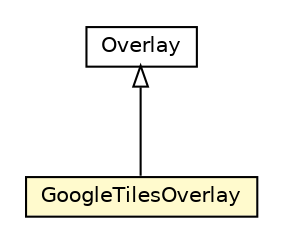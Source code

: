 #!/usr/local/bin/dot
#
# Class diagram 
# Generated by UMLGraph version R5_6-24-gf6e263 (http://www.umlgraph.org/)
#

digraph G {
	edge [fontname="Helvetica",fontsize=10,labelfontname="Helvetica",labelfontsize=10];
	node [fontname="Helvetica",fontsize=10,shape=plaintext];
	nodesep=0.25;
	ranksep=0.5;
	// org.osmdroid.google.overlay.GoogleTilesOverlay
	c388 [label=<<table title="org.osmdroid.google.overlay.GoogleTilesOverlay" border="0" cellborder="1" cellspacing="0" cellpadding="2" port="p" bgcolor="lemonChiffon" href="./GoogleTilesOverlay.html">
		<tr><td><table border="0" cellspacing="0" cellpadding="1">
<tr><td align="center" balign="center"> GoogleTilesOverlay </td></tr>
		</table></td></tr>
		</table>>, URL="./GoogleTilesOverlay.html", fontname="Helvetica", fontcolor="black", fontsize=10.0];
	//org.osmdroid.google.overlay.GoogleTilesOverlay extends Overlay
	c405:p -> c388:p [dir=back,arrowtail=empty];
	// Overlay
	c405[label=<<table title="Overlay" border="0" cellborder="1" cellspacing="0" cellpadding="2" port="p" href="http://java.sun.com/j2se/1.4.2/docs/api//Overlay.html">
		<tr><td><table border="0" cellspacing="0" cellpadding="1">
<tr><td align="center" balign="center"> Overlay </td></tr>
		</table></td></tr>
		</table>>, fontname="Helvetica", fontcolor="black", fontsize=10.0];
}

